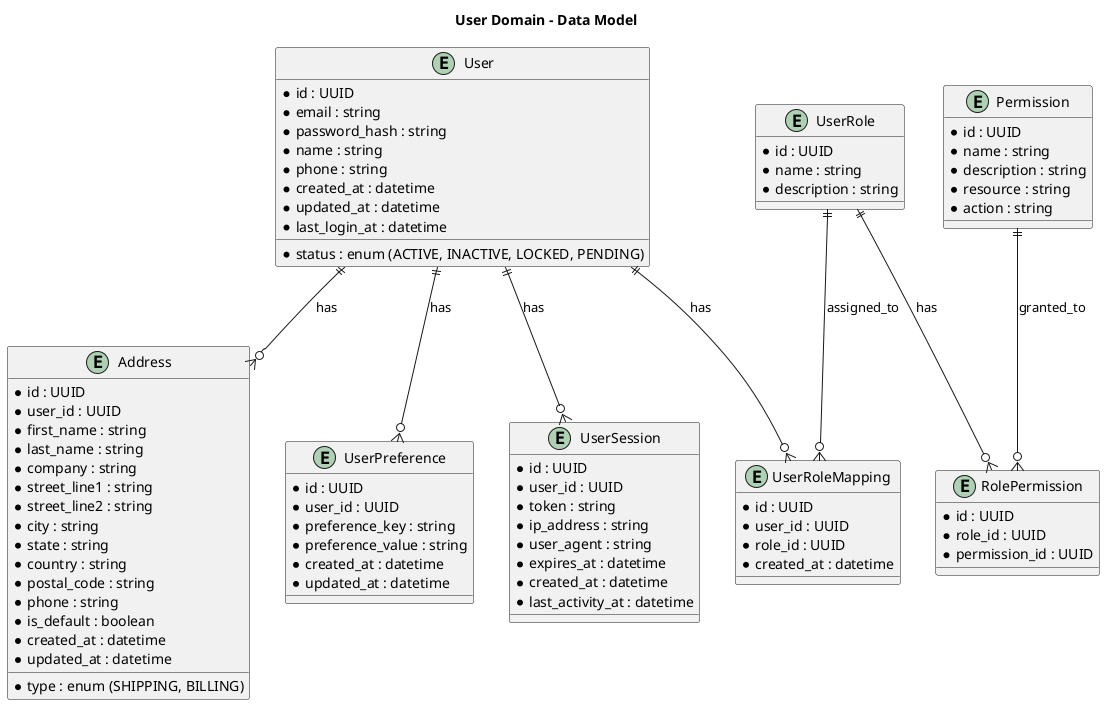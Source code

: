 @startuml User Domain
' User Domain Entity-Relationship Diagram for E-commerce Platform

title User Domain - Data Model

entity "User" as user {
  * id : UUID
  * email : string
  * password_hash : string
  * name : string
  * status : enum (ACTIVE, INACTIVE, LOCKED, PENDING)
  * phone : string
  * created_at : datetime
  * updated_at : datetime
  * last_login_at : datetime
}

entity "Address" as address {
  * id : UUID
  * user_id : UUID
  * type : enum (SHIPPING, BILLING)
  * first_name : string
  * last_name : string
  * company : string
  * street_line1 : string
  * street_line2 : string
  * city : string
  * state : string
  * country : string
  * postal_code : string
  * phone : string
  * is_default : boolean
  * created_at : datetime
  * updated_at : datetime
}

entity "UserPreference" as preference {
  * id : UUID
  * user_id : UUID
  * preference_key : string
  * preference_value : string
  * created_at : datetime
  * updated_at : datetime
}

entity "UserSession" as session {
  * id : UUID
  * user_id : UUID
  * token : string
  * ip_address : string
  * user_agent : string
  * expires_at : datetime
  * created_at : datetime
  * last_activity_at : datetime
}

entity "UserRole" as role {
  * id : UUID
  * name : string
  * description : string
}

entity "UserRoleMapping" as role_mapping {
  * id : UUID
  * user_id : UUID
  * role_id : UUID
  * created_at : datetime
}

entity "Permission" as permission {
  * id : UUID
  * name : string
  * description : string
  * resource : string
  * action : string
}

entity "RolePermission" as role_permission {
  * id : UUID
  * role_id : UUID
  * permission_id : UUID
}

' Relationships
user ||--o{ address : has
user ||--o{ preference : has
user ||--o{ session : has
user ||--o{ role_mapping : has
role ||--o{ role_mapping : assigned_to
role ||--o{ role_permission : has
permission ||--o{ role_permission : granted_to

@enduml